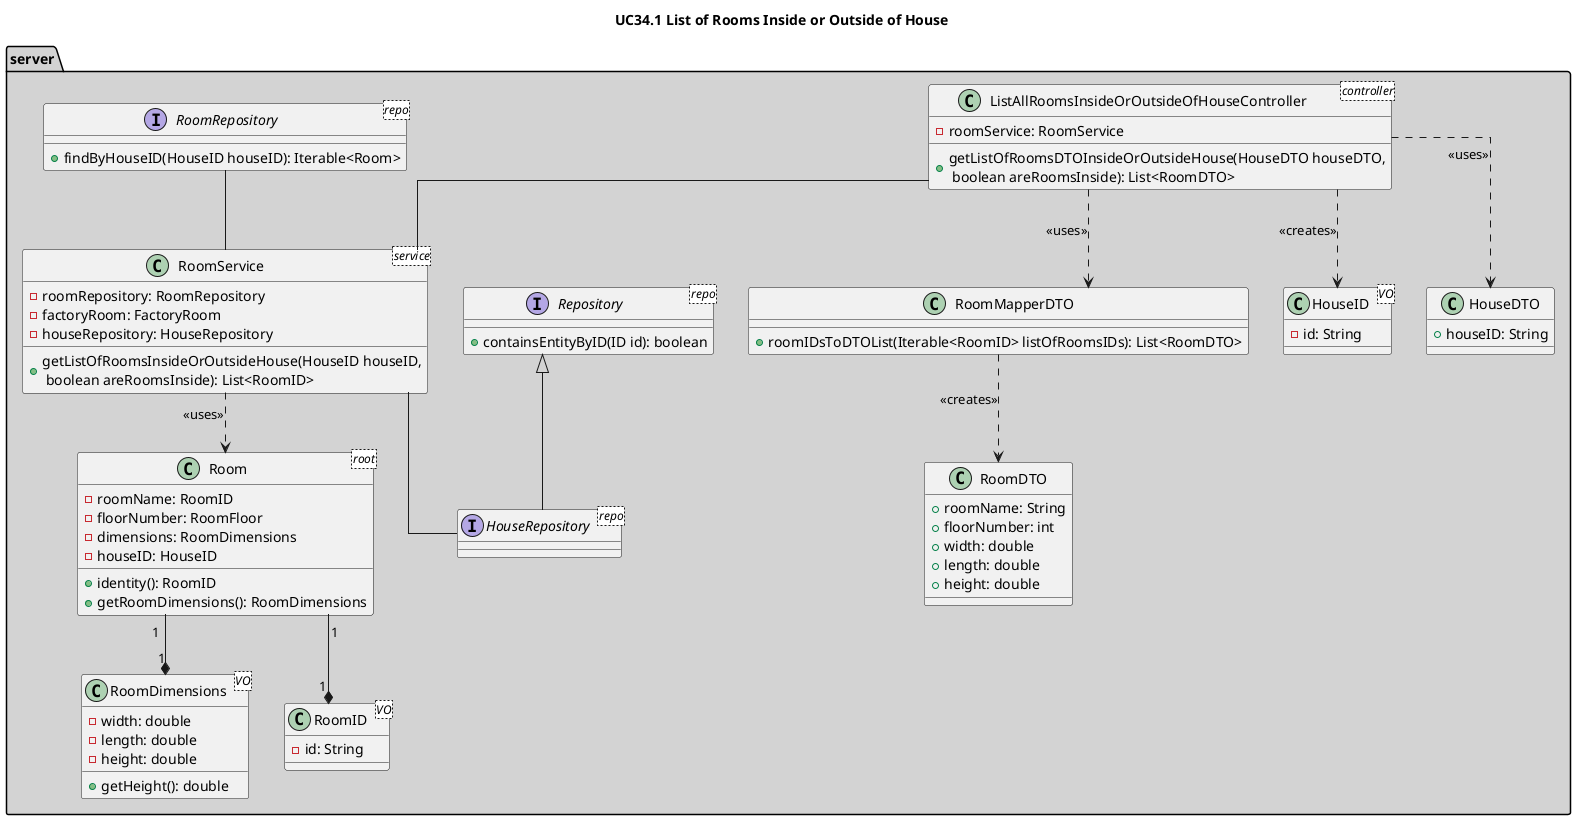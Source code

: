 @startuml
title UC34.1 List of Rooms Inside or Outside of House
'https://plantuml.com/class-diagram
 skinparam linetype ortho

package server #LightGray {
class ListAllRoomsInsideOrOutsideOfHouseController <controller> {
 -roomService: RoomService
 +getListOfRoomsDTOInsideOrOutsideHouse(HouseDTO houseDTO,\n boolean areRoomsInside): List<RoomDTO>
 }

 class RoomMapperDTO {
 +roomIDsToDTOList(Iterable<RoomID> listOfRoomsIDs): List<RoomDTO>
 }

 class RoomDTO {
 +roomName: String
 +floorNumber: int
 +width: double
 +length: double
 +height: double
 }

 class Room <root> {
 -roomName: RoomID
 -floorNumber: RoomFloor
 -dimensions: RoomDimensions
 -houseID: HouseID
 +identity(): RoomID
 +getRoomDimensions(): RoomDimensions
 }

 class RoomService <service> {
 -roomRepository: RoomRepository
 -factoryRoom: FactoryRoom
 -houseRepository: HouseRepository
 +getListOfRoomsInsideOrOutsideHouse(HouseID houseID,\n boolean areRoomsInside): List<RoomID>
 }
  interface HouseRepository <repo> extends Repository {
  }

 interface Repository <repo>{
  +containsEntityByID(ID id): boolean
 }


 Interface RoomRepository <repo>{
 +findByHouseID(HouseID houseID): Iterable<Room>
 }

 class RoomDimensions <VO> {
    -width: double
    -length: double
    -height: double
    +getHeight(): double
}

class RoomID <VO> {
    -id: String
}

 class HouseID <VO> {
 -id: String
 }

 class HouseDTO {
    +houseID: String
}

}


 ListAllRoomsInsideOrOutsideOfHouseController -- RoomService
 ListAllRoomsInsideOrOutsideOfHouseController ..> RoomMapperDTO: <<uses>>
 ListAllRoomsInsideOrOutsideOfHouseController ..> HouseID: <<creates>>
 ListAllRoomsInsideOrOutsideOfHouseController ..> HouseDTO: <<uses>>

 RoomRepository -- RoomService
 RoomMapperDTO ..>  RoomDTO: <<creates>>
 RoomService -- HouseRepository
 RoomService ..> Room : <<uses>>
 Room "1"--* "1"RoomDimensions
 Room "1"--* "1" RoomID

@enduml